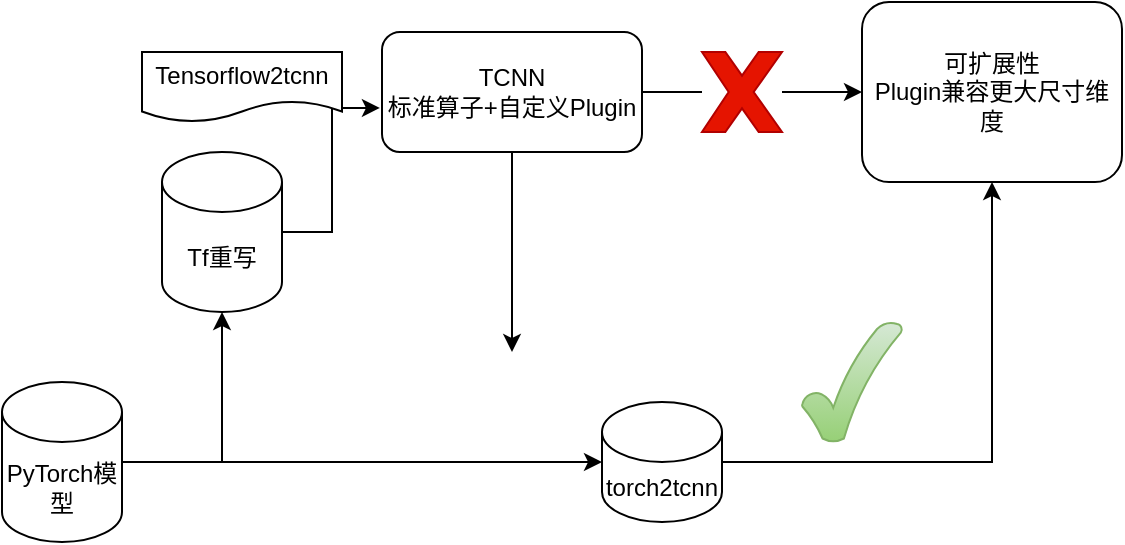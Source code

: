 <mxfile version="20.4.2" type="github">
  <diagram id="xv_Z_rrtoqEzJXmBa6GU" name="第 1 页">
    <mxGraphModel dx="736" dy="776" grid="1" gridSize="10" guides="1" tooltips="1" connect="1" arrows="1" fold="1" page="1" pageScale="1" pageWidth="827" pageHeight="1169" math="0" shadow="0">
      <root>
        <mxCell id="0" />
        <mxCell id="1" parent="0" />
        <mxCell id="aggRE9AeoPP2x4ic-RaH-2" style="edgeStyle=orthogonalEdgeStyle;rounded=0;orthogonalLoop=1;jettySize=auto;html=1;entryX=0;entryY=0.5;entryDx=0;entryDy=0;startArrow=none;" edge="1" parent="1" source="aggRE9AeoPP2x4ic-RaH-4" target="aggRE9AeoPP2x4ic-RaH-3">
          <mxGeometry relative="1" as="geometry">
            <mxPoint x="470" y="355" as="targetPoint" />
          </mxGeometry>
        </mxCell>
        <mxCell id="aggRE9AeoPP2x4ic-RaH-6" style="edgeStyle=orthogonalEdgeStyle;rounded=0;orthogonalLoop=1;jettySize=auto;html=1;" edge="1" parent="1" source="aggRE9AeoPP2x4ic-RaH-1">
          <mxGeometry relative="1" as="geometry">
            <mxPoint x="325" y="485" as="targetPoint" />
          </mxGeometry>
        </mxCell>
        <mxCell id="aggRE9AeoPP2x4ic-RaH-1" value="TCNN&lt;br&gt;标准算子+自定义Plugin" style="rounded=1;whiteSpace=wrap;html=1;" vertex="1" parent="1">
          <mxGeometry x="260" y="325" width="130" height="60" as="geometry" />
        </mxCell>
        <mxCell id="aggRE9AeoPP2x4ic-RaH-3" value="可扩展性&lt;br&gt;Plugin兼容更大尺寸维度" style="rounded=1;whiteSpace=wrap;html=1;" vertex="1" parent="1">
          <mxGeometry x="500" y="310" width="130" height="90" as="geometry" />
        </mxCell>
        <mxCell id="aggRE9AeoPP2x4ic-RaH-4" value="" style="verticalLabelPosition=bottom;verticalAlign=top;html=1;shape=mxgraph.basic.x;fillColor=#e51400;strokeColor=#B20000;fontColor=#ffffff;" vertex="1" parent="1">
          <mxGeometry x="420" y="335" width="40" height="40" as="geometry" />
        </mxCell>
        <mxCell id="aggRE9AeoPP2x4ic-RaH-5" value="" style="edgeStyle=orthogonalEdgeStyle;rounded=0;orthogonalLoop=1;jettySize=auto;html=1;entryX=0;entryY=0.5;entryDx=0;entryDy=0;endArrow=none;" edge="1" parent="1" source="aggRE9AeoPP2x4ic-RaH-1" target="aggRE9AeoPP2x4ic-RaH-4">
          <mxGeometry relative="1" as="geometry">
            <mxPoint x="500" y="355" as="targetPoint" />
            <mxPoint x="390" y="355" as="sourcePoint" />
          </mxGeometry>
        </mxCell>
        <mxCell id="aggRE9AeoPP2x4ic-RaH-9" value="" style="edgeStyle=orthogonalEdgeStyle;rounded=0;orthogonalLoop=1;jettySize=auto;html=1;" edge="1" parent="1" source="aggRE9AeoPP2x4ic-RaH-7" target="aggRE9AeoPP2x4ic-RaH-8">
          <mxGeometry relative="1" as="geometry" />
        </mxCell>
        <mxCell id="aggRE9AeoPP2x4ic-RaH-13" style="edgeStyle=orthogonalEdgeStyle;rounded=0;orthogonalLoop=1;jettySize=auto;html=1;" edge="1" parent="1" source="aggRE9AeoPP2x4ic-RaH-7">
          <mxGeometry relative="1" as="geometry">
            <mxPoint x="370" y="540" as="targetPoint" />
          </mxGeometry>
        </mxCell>
        <mxCell id="aggRE9AeoPP2x4ic-RaH-7" value="PyTorch模型" style="shape=cylinder3;whiteSpace=wrap;html=1;boundedLbl=1;backgroundOutline=1;size=15;" vertex="1" parent="1">
          <mxGeometry x="70" y="500" width="60" height="80" as="geometry" />
        </mxCell>
        <mxCell id="aggRE9AeoPP2x4ic-RaH-10" style="edgeStyle=orthogonalEdgeStyle;rounded=0;orthogonalLoop=1;jettySize=auto;html=1;entryX=-0.008;entryY=0.633;entryDx=0;entryDy=0;entryPerimeter=0;" edge="1" parent="1" source="aggRE9AeoPP2x4ic-RaH-8" target="aggRE9AeoPP2x4ic-RaH-1">
          <mxGeometry relative="1" as="geometry" />
        </mxCell>
        <mxCell id="aggRE9AeoPP2x4ic-RaH-8" value="Tf重写" style="shape=cylinder3;whiteSpace=wrap;html=1;boundedLbl=1;backgroundOutline=1;size=15;" vertex="1" parent="1">
          <mxGeometry x="150" y="385" width="60" height="80" as="geometry" />
        </mxCell>
        <mxCell id="aggRE9AeoPP2x4ic-RaH-11" value="Tensorflow2tcnn" style="shape=document;whiteSpace=wrap;html=1;boundedLbl=1;" vertex="1" parent="1">
          <mxGeometry x="140" y="335" width="100" height="35" as="geometry" />
        </mxCell>
        <mxCell id="aggRE9AeoPP2x4ic-RaH-15" style="edgeStyle=orthogonalEdgeStyle;rounded=0;orthogonalLoop=1;jettySize=auto;html=1;" edge="1" parent="1" source="aggRE9AeoPP2x4ic-RaH-14" target="aggRE9AeoPP2x4ic-RaH-3">
          <mxGeometry relative="1" as="geometry" />
        </mxCell>
        <mxCell id="aggRE9AeoPP2x4ic-RaH-14" value="torch2tcnn" style="shape=cylinder3;whiteSpace=wrap;html=1;boundedLbl=1;backgroundOutline=1;size=15;" vertex="1" parent="1">
          <mxGeometry x="370" y="510" width="60" height="60" as="geometry" />
        </mxCell>
        <mxCell id="aggRE9AeoPP2x4ic-RaH-16" value="" style="verticalLabelPosition=bottom;verticalAlign=top;html=1;shape=mxgraph.basic.tick;fillColor=#d5e8d4;gradientColor=#97d077;strokeColor=#82b366;" vertex="1" parent="1">
          <mxGeometry x="470" y="470" width="50" height="60" as="geometry" />
        </mxCell>
      </root>
    </mxGraphModel>
  </diagram>
</mxfile>
